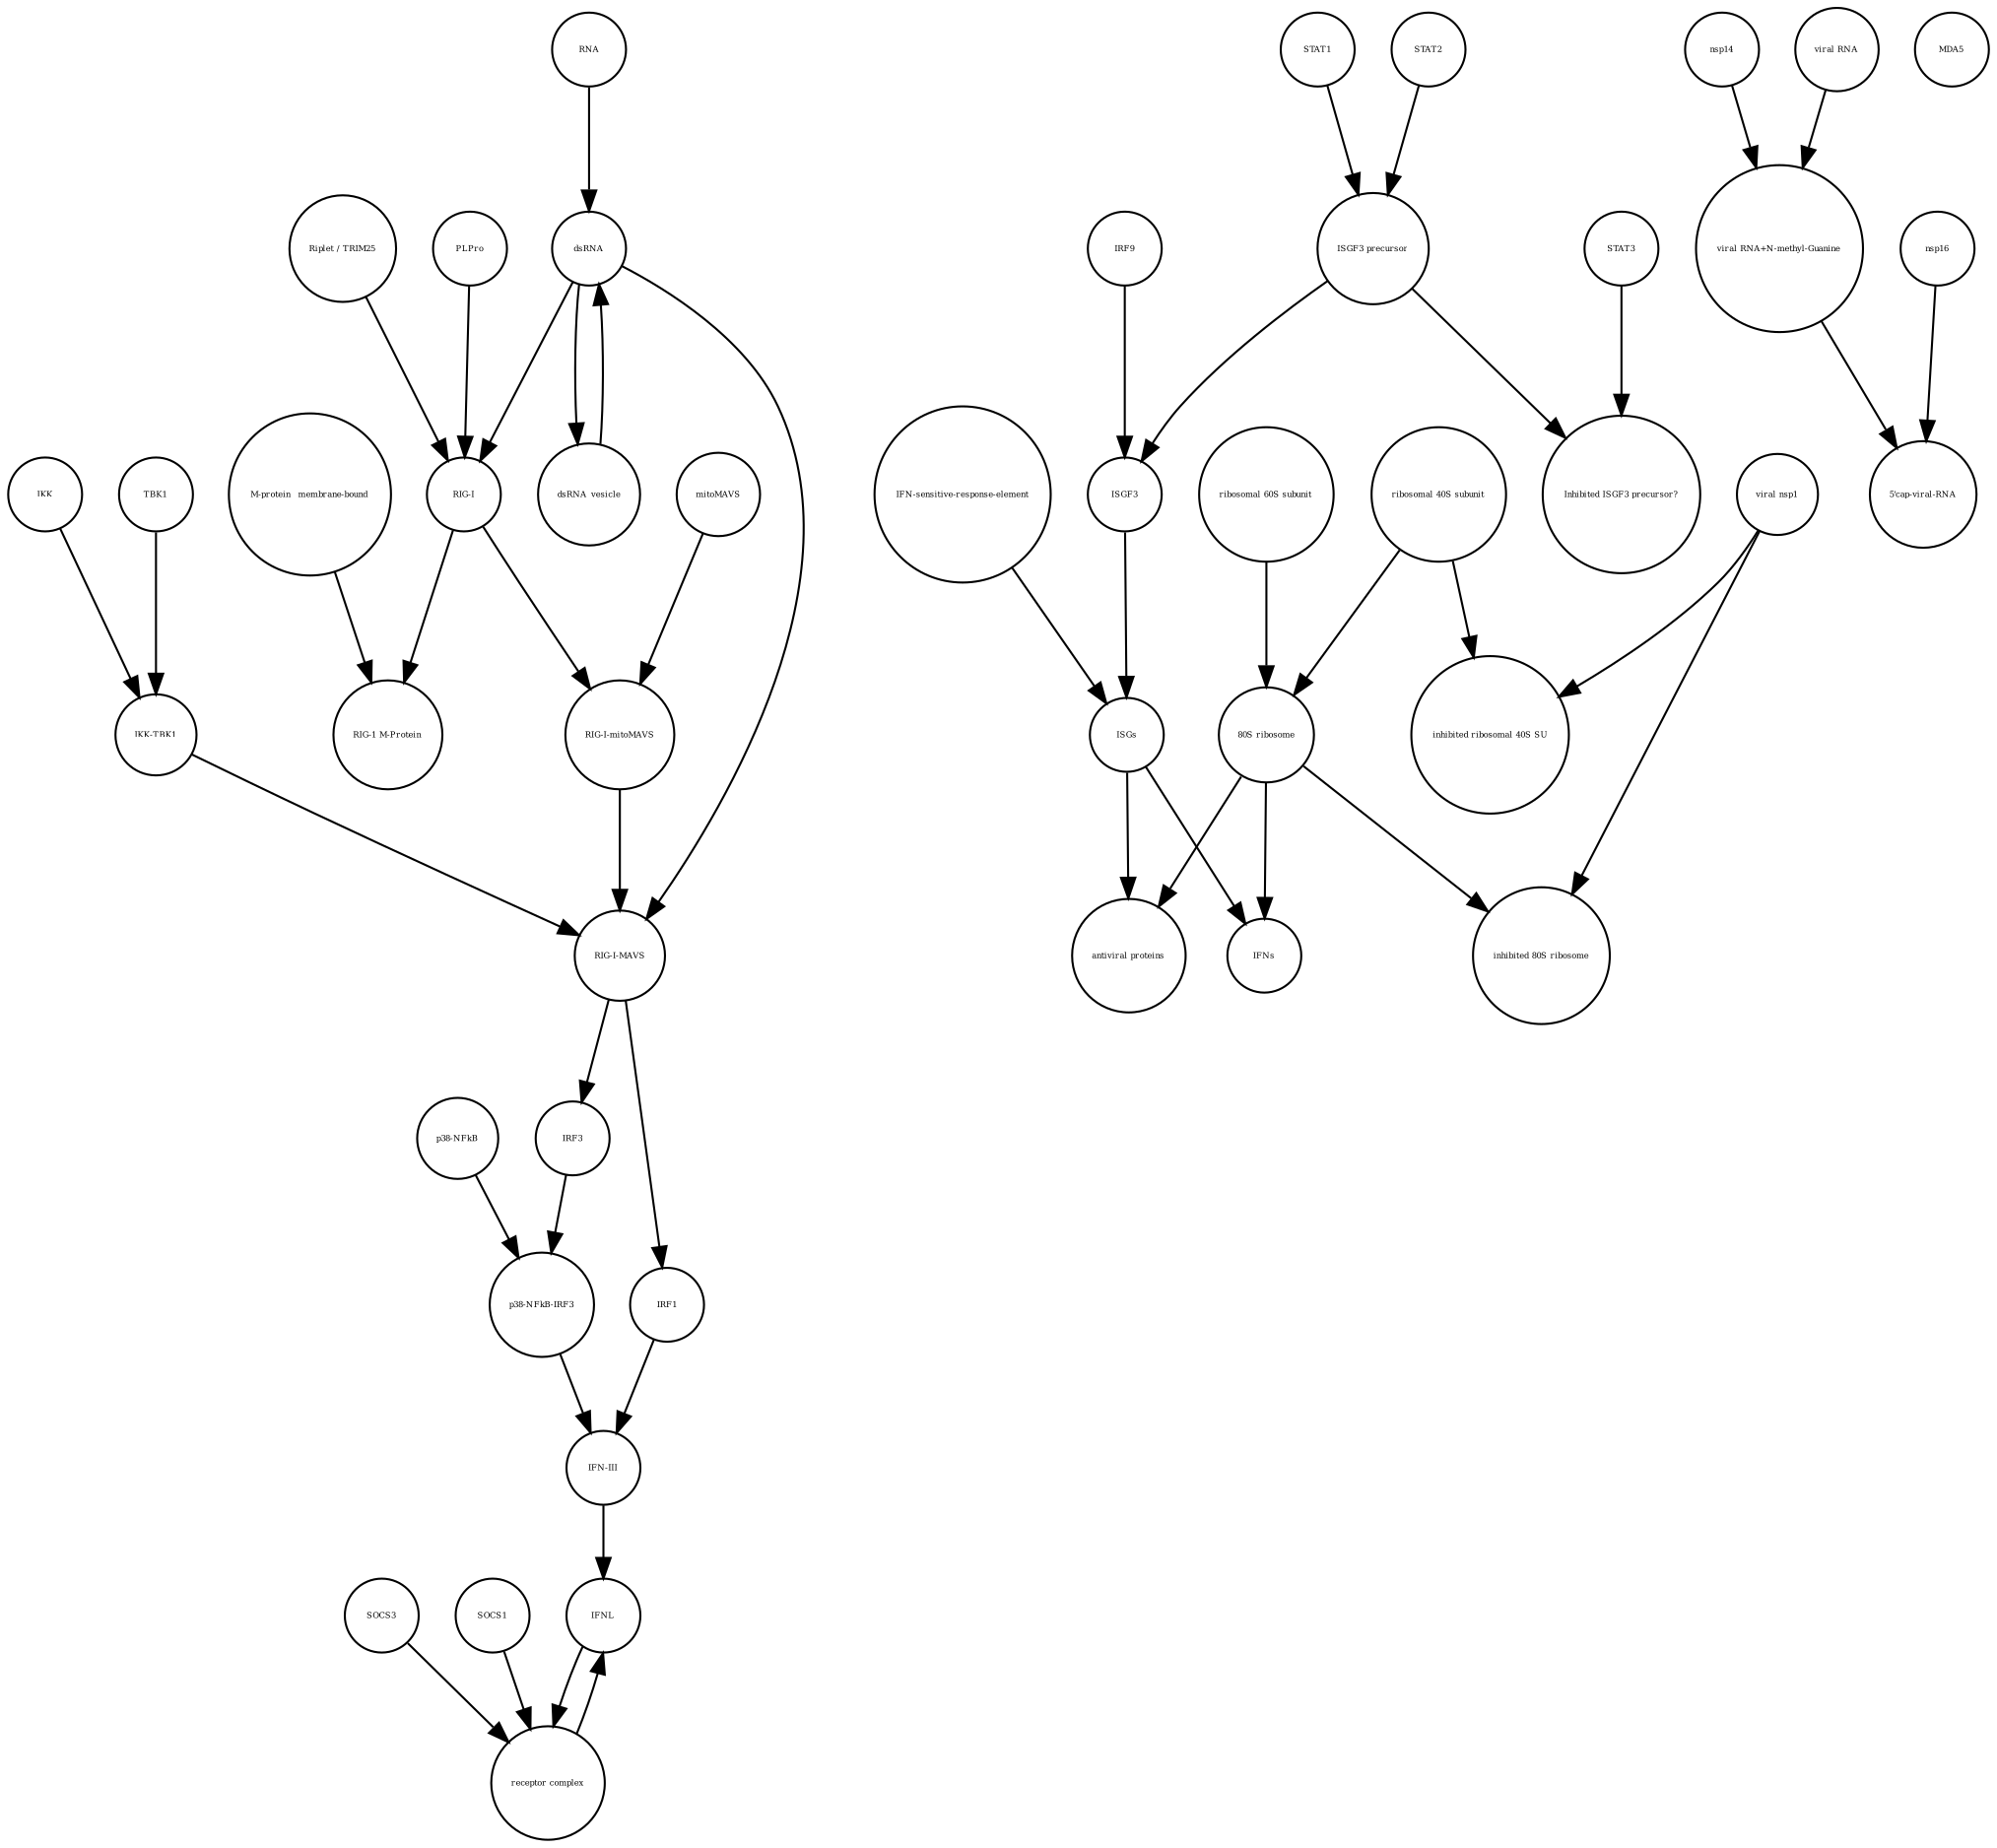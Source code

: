 strict digraph  {
IRF1 [annotation="", bipartite=0, cls=macromolecule, fontsize=4, label=IRF1, shape=circle];
IFNs [annotation="", bipartite=0, cls=macromolecule, fontsize=4, label=IFNs, shape=circle];
"IKK-TBK1" [annotation="", bipartite=0, cls=complex, fontsize=4, label="IKK-TBK1", shape=circle];
"inhibited ribosomal 40S SU" [annotation="urn_miriam_doi_10.1101%2F2020.05.18.102467", bipartite=0, cls=complex, fontsize=4, label="inhibited ribosomal 40S SU", shape=circle];
"RIG-I" [annotation="", bipartite=0, cls=macromolecule, fontsize=4, label="RIG-I", shape=circle];
STAT3 [annotation="", bipartite=0, cls=macromolecule, fontsize=4, label=STAT3, shape=circle];
dsRNA_vesicle [annotation="", bipartite=0, cls="nucleic acid feature", fontsize=4, label=dsRNA_vesicle, shape=circle];
"ISGF3 precursor" [annotation="", bipartite=0, cls=complex, fontsize=4, label="ISGF3 precursor", shape=circle];
"IFN-sensitive-response-element" [annotation="", bipartite=0, cls="nucleic acid feature", fontsize=4, label="IFN-sensitive-response-element", shape=circle];
nsp14 [annotation="", bipartite=0, cls=macromolecule, fontsize=4, label=nsp14, shape=circle];
"5'cap-viral-RNA" [annotation="", bipartite=0, cls="nucleic acid feature", fontsize=4, label="5'cap-viral-RNA", shape=circle];
"M-protein_ membrane-bound" [annotation="", bipartite=0, cls=macromolecule, fontsize=4, label="M-protein_ membrane-bound", shape=circle];
"antiviral proteins" [annotation="", bipartite=0, cls=macromolecule, fontsize=4, label="antiviral proteins", shape=circle];
STAT1 [annotation="", bipartite=0, cls=macromolecule, fontsize=4, label=STAT1, shape=circle];
IKK [annotation="", bipartite=0, cls=macromolecule, fontsize=4, label=IKK, shape=circle];
"IFN-III" [annotation="", bipartite=0, cls=macromolecule, fontsize=4, label="IFN-III", shape=circle];
"receptor complex" [annotation="", bipartite=0, cls=complex, fontsize=4, label="receptor complex", shape=circle];
"80S ribosome" [annotation="", bipartite=0, cls=complex, fontsize=4, label="80S ribosome", shape=circle];
nsp16 [annotation="", bipartite=0, cls=macromolecule, fontsize=4, label=nsp16, shape=circle];
"RIG-1 M-Protein" [annotation="", bipartite=0, cls=complex, fontsize=4, label="RIG-1 M-Protein", shape=circle];
STAT2 [annotation="", bipartite=0, cls=macromolecule, fontsize=4, label=STAT2, shape=circle];
"Inhibited ISGF3 precursor?" [annotation="", bipartite=0, cls=complex, fontsize=4, label="Inhibited ISGF3 precursor?", shape=circle];
"ribosomal 60S subunit" [annotation="", bipartite=0, cls=complex, fontsize=4, label="ribosomal 60S subunit", shape=circle];
SOCS3 [annotation="", bipartite=0, cls=macromolecule, fontsize=4, label=SOCS3, shape=circle];
"Riplet / TRIM25" [annotation="", bipartite=0, cls=macromolecule, fontsize=4, label="Riplet / TRIM25", shape=circle];
SOCS1 [annotation="", bipartite=0, cls=macromolecule, fontsize=4, label=SOCS1, shape=circle];
"viral nsp1" [annotation="", bipartite=0, cls=macromolecule, fontsize=4, label="viral nsp1", shape=circle];
ISGs [annotation="", bipartite=0, cls="nucleic acid feature", fontsize=4, label=ISGs, shape=circle];
ISGF3 [annotation="", bipartite=0, cls=complex, fontsize=4, label=ISGF3, shape=circle];
MDA5 [annotation="", bipartite=0, cls=macromolecule, fontsize=4, label=MDA5, shape=circle];
"p38-NFkB" [annotation="", bipartite=0, cls=complex, fontsize=4, label="p38-NFkB", shape=circle];
IRF9 [annotation="", bipartite=0, cls=macromolecule, fontsize=4, label=IRF9, shape=circle];
"RIG-I-MAVS" [annotation="", bipartite=0, cls=complex, fontsize=4, label="RIG-I-MAVS", shape=circle];
IRF3 [annotation="", bipartite=0, cls=macromolecule, fontsize=4, label=IRF3, shape=circle];
PLPro [annotation="", bipartite=0, cls=macromolecule, fontsize=4, label=PLPro, shape=circle];
"viral RNA" [annotation="", bipartite=0, cls="nucleic acid feature", fontsize=4, label="viral RNA", shape=circle];
mitoMAVS [annotation="", bipartite=0, cls=macromolecule, fontsize=4, label=mitoMAVS, shape=circle];
"viral RNA+N-methyl-Guanine" [annotation="", bipartite=0, cls="nucleic acid feature", fontsize=4, label="viral RNA+N-methyl-Guanine", shape=circle];
TBK1 [annotation="", bipartite=0, cls=macromolecule, fontsize=4, label=TBK1, shape=circle];
"RIG-I-mitoMAVS" [annotation="", bipartite=0, cls=complex, fontsize=4, label="RIG-I-mitoMAVS", shape=circle];
RNA [annotation="", bipartite=0, cls="nucleic acid feature", fontsize=4, label=RNA, shape=circle];
"p38-NFkB-IRF3" [annotation="", bipartite=0, cls=complex, fontsize=4, label="p38-NFkB-IRF3", shape=circle];
"inhibited 80S ribosome" [annotation="", bipartite=0, cls=complex, fontsize=4, label="inhibited 80S ribosome", shape=circle];
"ribosomal 40S subunit" [annotation="", bipartite=0, cls=complex, fontsize=4, label="ribosomal 40S subunit", shape=circle];
dsRNA [annotation="", bipartite=0, cls="nucleic acid feature", fontsize=4, label=dsRNA, shape=circle];
IFNL [annotation="", bipartite=0, cls=macromolecule, fontsize=4, label=IFNL, shape=circle];
IRF1 -> "IFN-III"  [annotation="", interaction_type=stimulation];
"IKK-TBK1" -> "RIG-I-MAVS"  [annotation="", interaction_type=production];
"RIG-I" -> "RIG-I-mitoMAVS"  [annotation="", interaction_type=production];
"RIG-I" -> "RIG-1 M-Protein"  [annotation="", interaction_type=production];
STAT3 -> "Inhibited ISGF3 precursor?"  [annotation="", interaction_type=production];
dsRNA_vesicle -> dsRNA  [annotation="", interaction_type=production];
"ISGF3 precursor" -> "Inhibited ISGF3 precursor?"  [annotation="", interaction_type=production];
"ISGF3 precursor" -> ISGF3  [annotation="", interaction_type=production];
"IFN-sensitive-response-element" -> ISGs  [annotation="", interaction_type=production];
nsp14 -> "viral RNA+N-methyl-Guanine"  [annotation="", interaction_type=catalysis];
"M-protein_ membrane-bound" -> "RIG-1 M-Protein"  [annotation="", interaction_type=production];
STAT1 -> "ISGF3 precursor"  [annotation="", interaction_type=production];
IKK -> "IKK-TBK1"  [annotation="", interaction_type=production];
"IFN-III" -> IFNL  [annotation="", interaction_type=production];
"receptor complex" -> IFNL  [annotation="", interaction_type=production];
"80S ribosome" -> "antiviral proteins"  [annotation="", interaction_type=catalysis];
"80S ribosome" -> "inhibited 80S ribosome"  [annotation="", interaction_type=production];
"80S ribosome" -> IFNs  [annotation="", interaction_type=catalysis];
nsp16 -> "5'cap-viral-RNA"  [annotation="urn_miriam_doi_10.1016%2Fj.chom.2020.05.008", interaction_type=catalysis];
STAT2 -> "ISGF3 precursor"  [annotation="", interaction_type=production];
"ribosomal 60S subunit" -> "80S ribosome"  [annotation="", interaction_type=production];
SOCS3 -> "receptor complex"  [annotation="", interaction_type=production];
"Riplet / TRIM25" -> "RIG-I"  [annotation="", interaction_type=catalysis];
SOCS1 -> "receptor complex"  [annotation="", interaction_type=production];
"viral nsp1" -> "inhibited 80S ribosome"  [annotation="", interaction_type=production];
"viral nsp1" -> "inhibited ribosomal 40S SU"  [annotation="", interaction_type=production];
ISGs -> "antiviral proteins"  [annotation="", interaction_type=production];
ISGs -> IFNs  [annotation="", interaction_type=production];
ISGF3 -> ISGs  [annotation="", interaction_type="necessary stimulation"];
"p38-NFkB" -> "p38-NFkB-IRF3"  [annotation="", interaction_type=production];
IRF9 -> ISGF3  [annotation="", interaction_type=production];
"RIG-I-MAVS" -> IRF1  [annotation="", interaction_type=catalysis];
"RIG-I-MAVS" -> IRF3  [annotation="", interaction_type=stimulation];
IRF3 -> "p38-NFkB-IRF3"  [annotation="", interaction_type=production];
PLPro -> "RIG-I"  [annotation="", interaction_type=catalysis];
"viral RNA" -> "viral RNA+N-methyl-Guanine"  [annotation="", interaction_type=production];
mitoMAVS -> "RIG-I-mitoMAVS"  [annotation="", interaction_type=production];
"viral RNA+N-methyl-Guanine" -> "5'cap-viral-RNA"  [annotation="", interaction_type=production];
TBK1 -> "IKK-TBK1"  [annotation="", interaction_type=production];
"RIG-I-mitoMAVS" -> "RIG-I-MAVS"  [annotation="", interaction_type=production];
RNA -> dsRNA  [annotation="", interaction_type=production];
"p38-NFkB-IRF3" -> "IFN-III"  [annotation="", interaction_type=stimulation];
"ribosomal 40S subunit" -> "inhibited ribosomal 40S SU"  [annotation="", interaction_type=production];
"ribosomal 40S subunit" -> "80S ribosome"  [annotation="", interaction_type=production];
dsRNA -> "RIG-I-MAVS"  [annotation="", interaction_type="necessary stimulation"];
dsRNA -> "RIG-I"  [annotation="", interaction_type="necessary stimulation"];
dsRNA -> dsRNA_vesicle  [annotation="", interaction_type=production];
IFNL -> "receptor complex"  [annotation="", interaction_type=stimulation];
}
